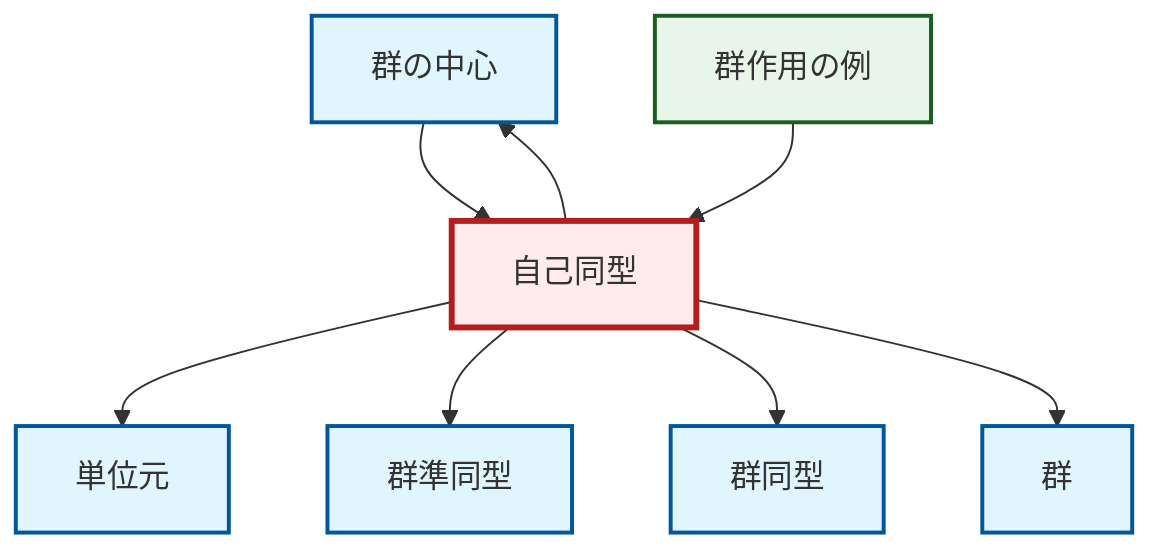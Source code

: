 graph TD
    classDef definition fill:#e1f5fe,stroke:#01579b,stroke-width:2px
    classDef theorem fill:#f3e5f5,stroke:#4a148c,stroke-width:2px
    classDef axiom fill:#fff3e0,stroke:#e65100,stroke-width:2px
    classDef example fill:#e8f5e9,stroke:#1b5e20,stroke-width:2px
    classDef current fill:#ffebee,stroke:#b71c1c,stroke-width:3px
    def-identity-element["単位元"]:::definition
    def-homomorphism["群準同型"]:::definition
    def-isomorphism["群同型"]:::definition
    def-center-of-group["群の中心"]:::definition
    ex-group-action-examples["群作用の例"]:::example
    def-group["群"]:::definition
    def-automorphism["自己同型"]:::definition
    def-automorphism --> def-identity-element
    def-center-of-group --> def-automorphism
    ex-group-action-examples --> def-automorphism
    def-automorphism --> def-homomorphism
    def-automorphism --> def-isomorphism
    def-automorphism --> def-group
    def-automorphism --> def-center-of-group
    class def-automorphism current